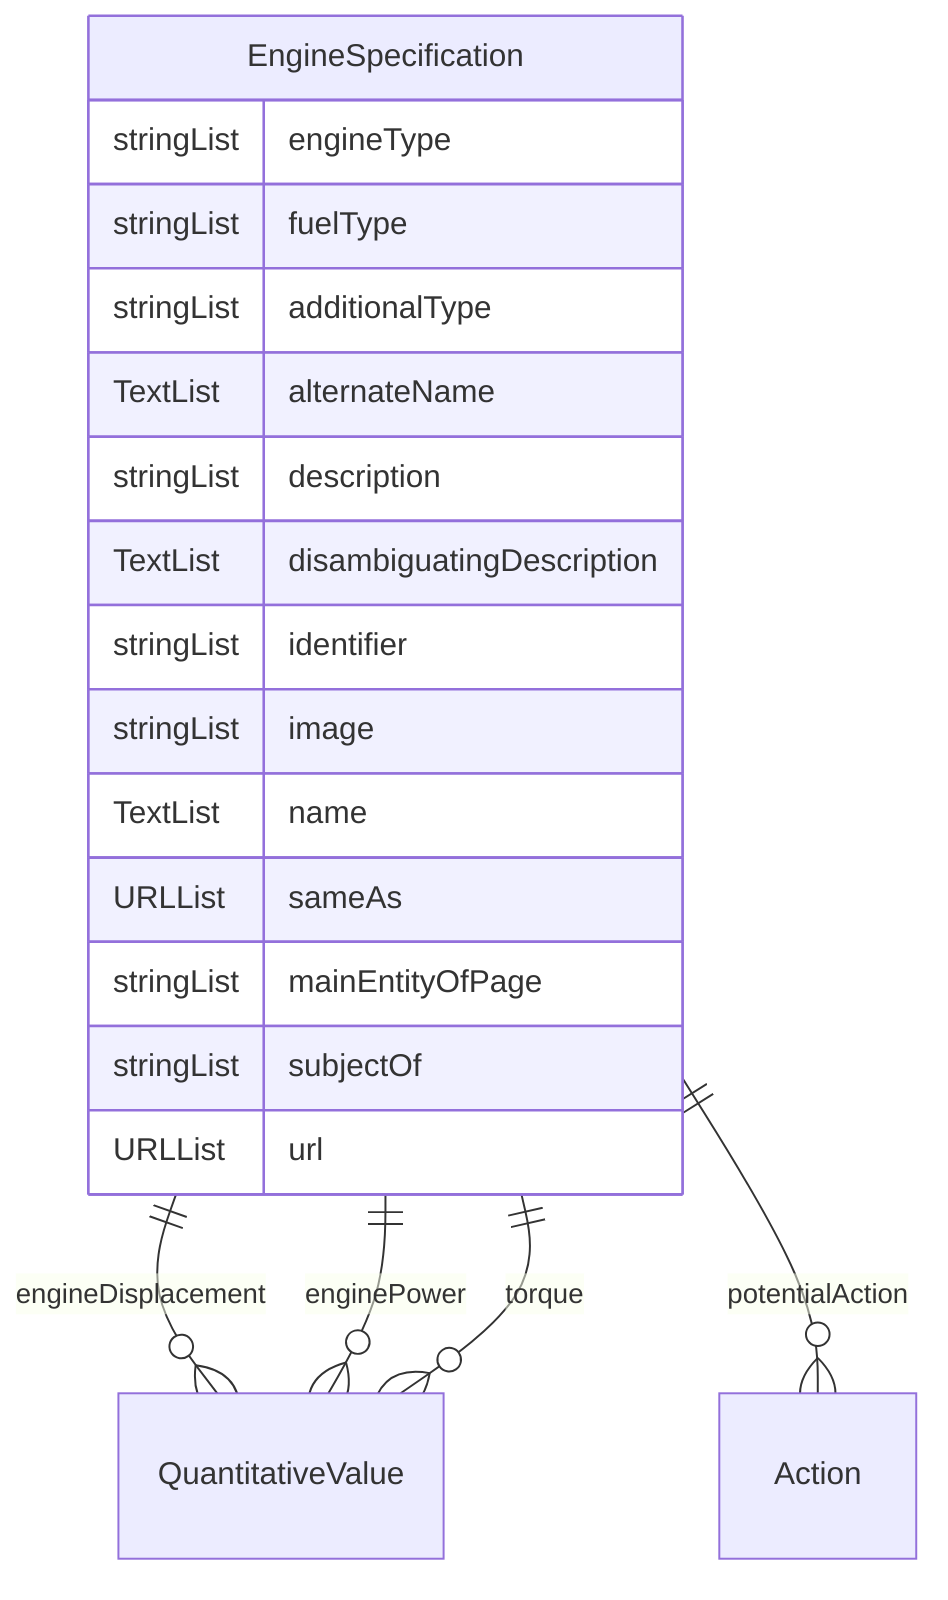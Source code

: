 erDiagram
EngineSpecification {
    stringList engineType  
    stringList fuelType  
    stringList additionalType  
    TextList alternateName  
    stringList description  
    TextList disambiguatingDescription  
    stringList identifier  
    stringList image  
    TextList name  
    URLList sameAs  
    stringList mainEntityOfPage  
    stringList subjectOf  
    URLList url  
}

EngineSpecification ||--}o QuantitativeValue : "engineDisplacement"
EngineSpecification ||--}o QuantitativeValue : "enginePower"
EngineSpecification ||--}o QuantitativeValue : "torque"
EngineSpecification ||--}o Action : "potentialAction"